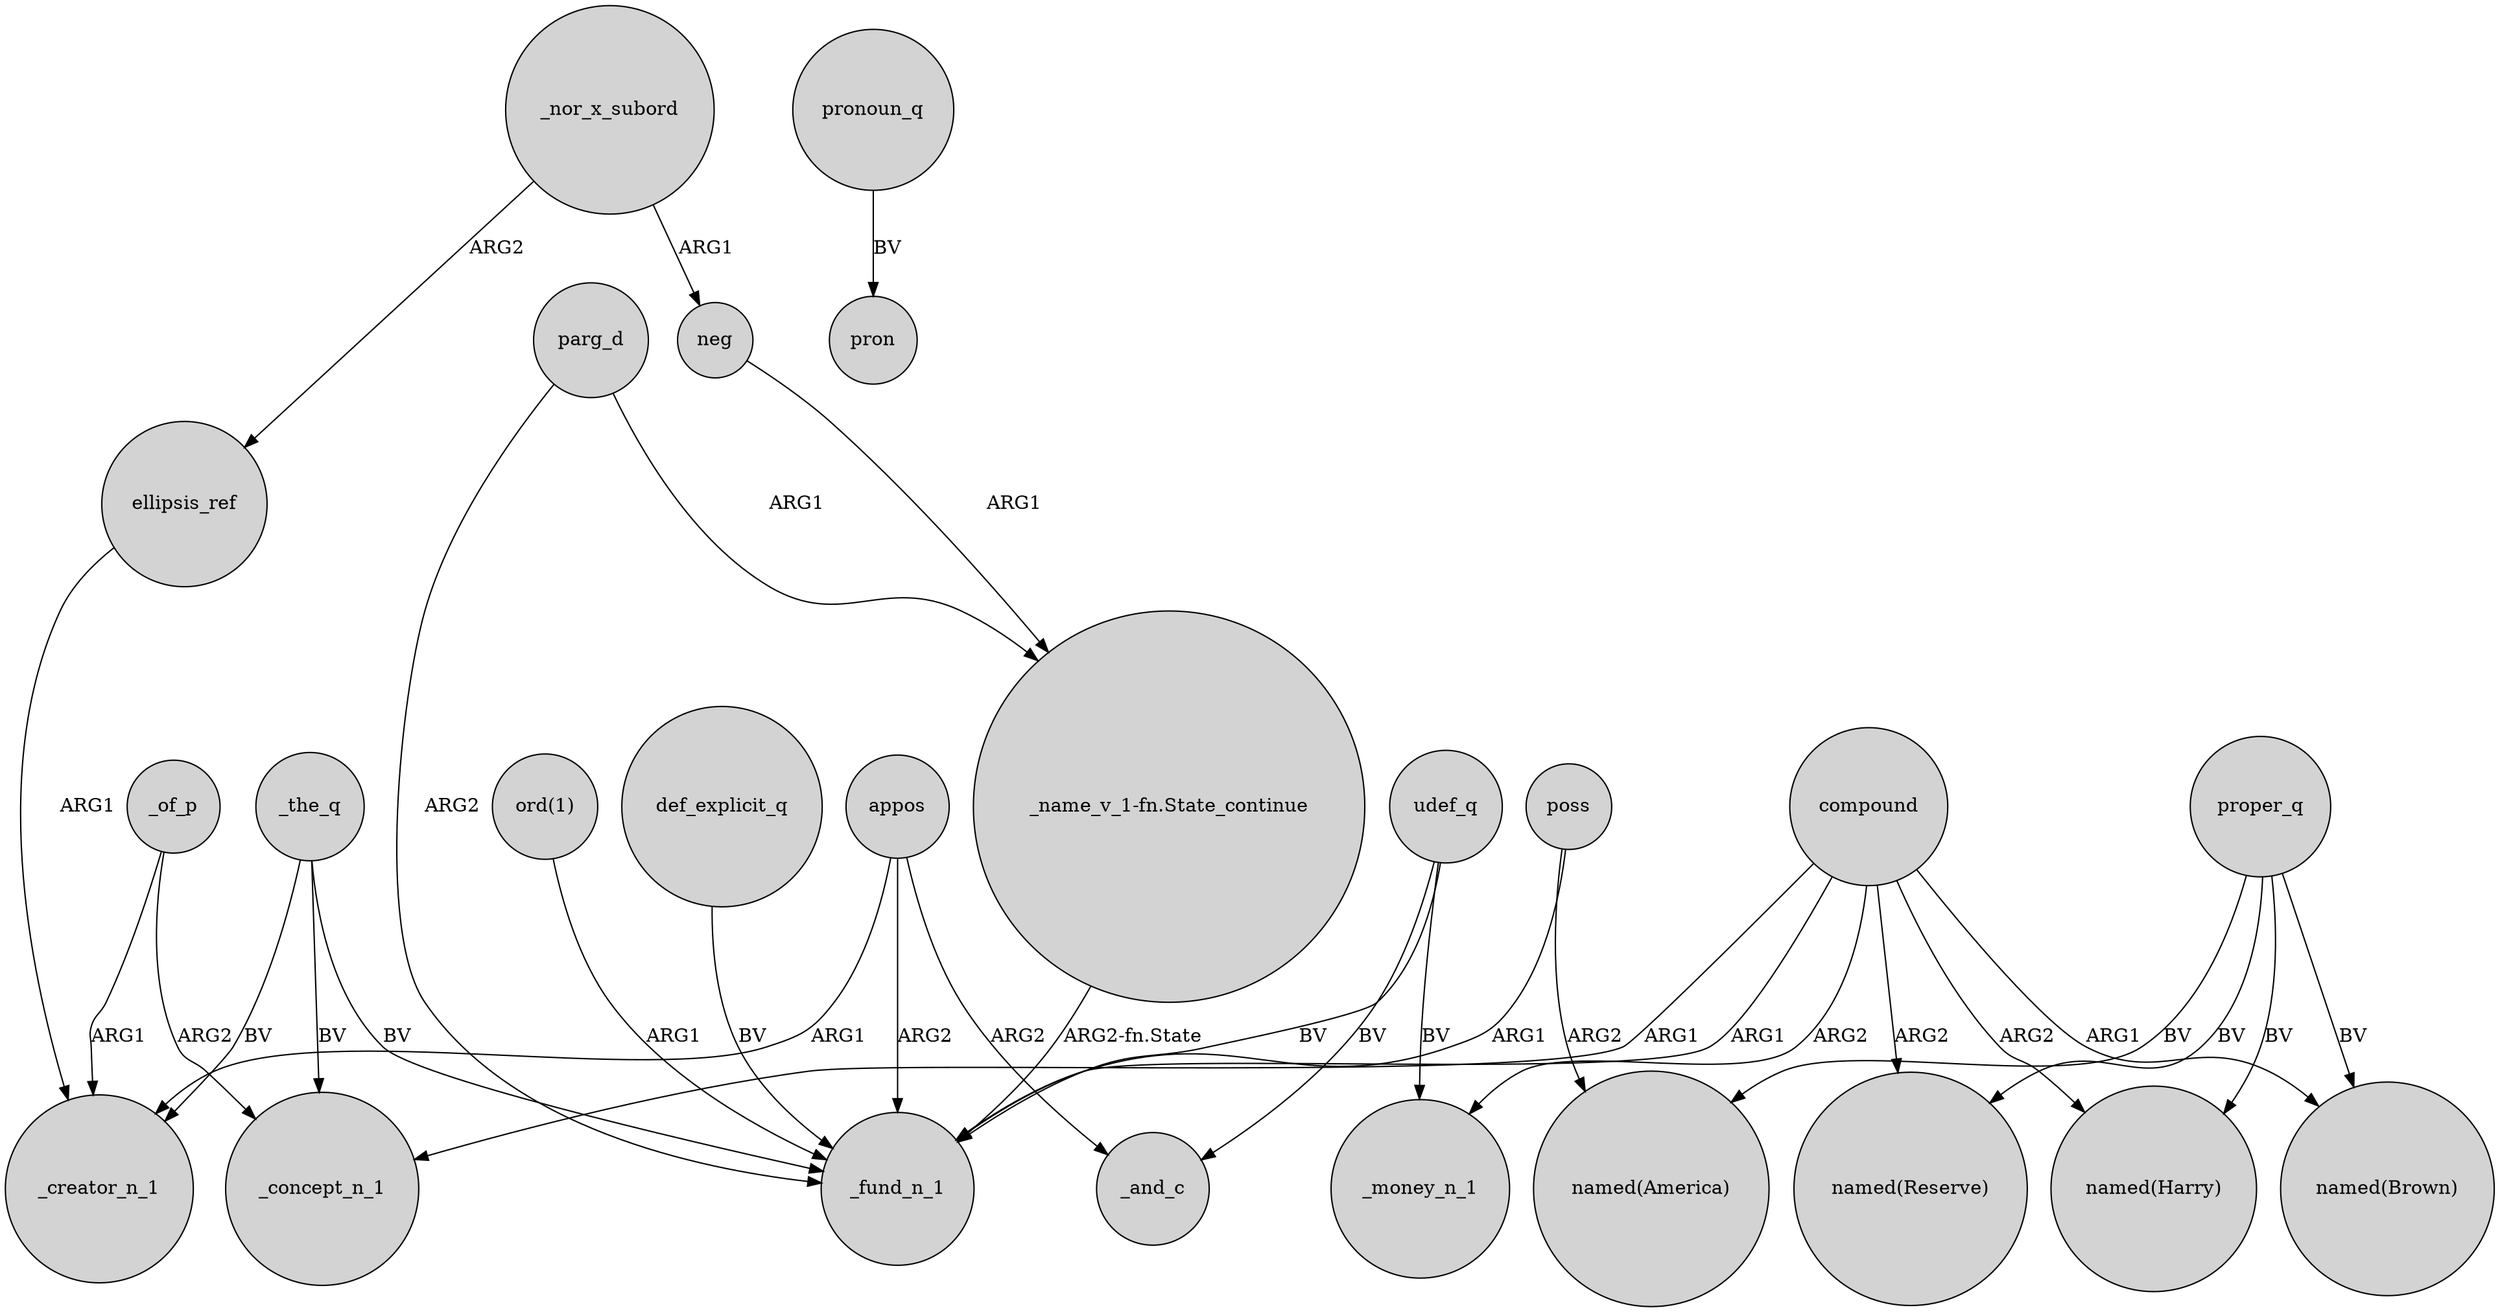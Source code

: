digraph {
	node [shape=circle style=filled]
	_the_q -> _creator_n_1 [label=BV]
	def_explicit_q -> _fund_n_1 [label=BV]
	appos -> _and_c [label=ARG2]
	compound -> "named(Reserve)" [label=ARG2]
	_the_q -> _fund_n_1 [label=BV]
	compound -> "named(Brown)" [label=ARG1]
	udef_q -> _fund_n_1 [label=BV]
	"_name_v_1-fn.State_continue" -> _fund_n_1 [label="ARG2-fn.State"]
	ellipsis_ref -> _creator_n_1 [label=ARG1]
	poss -> _fund_n_1 [label=ARG1]
	proper_q -> "named(America)" [label=BV]
	compound -> _concept_n_1 [label=ARG1]
	udef_q -> _and_c [label=BV]
	_nor_x_subord -> neg [label=ARG1]
	appos -> _fund_n_1 [label=ARG2]
	pronoun_q -> pron [label=BV]
	compound -> "named(Harry)" [label=ARG2]
	_the_q -> _concept_n_1 [label=BV]
	parg_d -> _fund_n_1 [label=ARG2]
	proper_q -> "named(Harry)" [label=BV]
	udef_q -> _money_n_1 [label=BV]
	parg_d -> "_name_v_1-fn.State_continue" [label=ARG1]
	compound -> _money_n_1 [label=ARG2]
	_nor_x_subord -> ellipsis_ref [label=ARG2]
	_of_p -> _creator_n_1 [label=ARG1]
	appos -> _creator_n_1 [label=ARG1]
	"ord(1)" -> _fund_n_1 [label=ARG1]
	neg -> "_name_v_1-fn.State_continue" [label=ARG1]
	proper_q -> "named(Brown)" [label=BV]
	proper_q -> "named(Reserve)" [label=BV]
	compound -> _fund_n_1 [label=ARG1]
	poss -> "named(America)" [label=ARG2]
	_of_p -> _concept_n_1 [label=ARG2]
}
